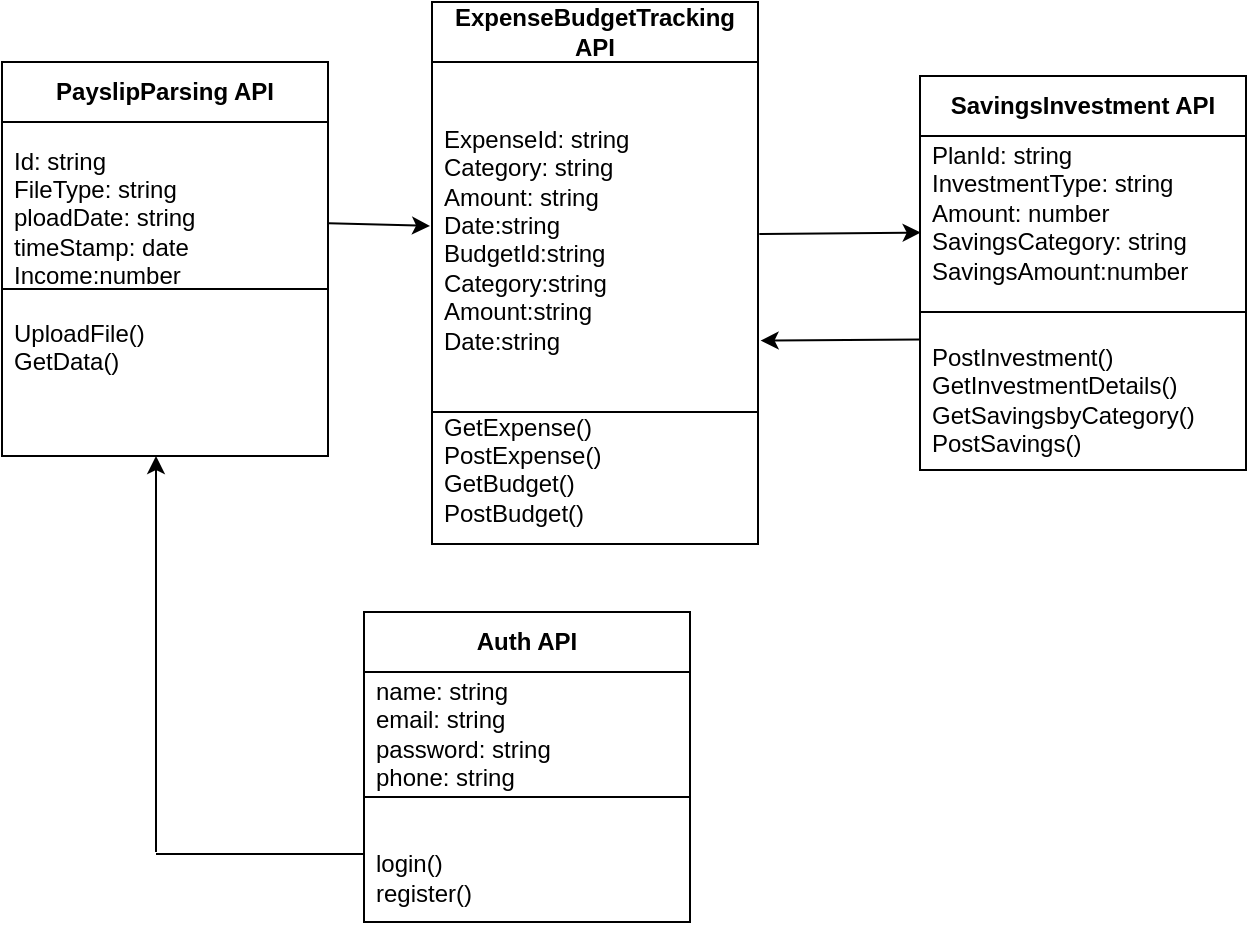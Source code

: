 <mxfile version="24.8.3">
  <diagram name="Page-1" id="PEPDBnv7BUjbLOJwQsaa">
    <mxGraphModel dx="786" dy="423" grid="0" gridSize="10" guides="1" tooltips="1" connect="1" arrows="1" fold="1" page="1" pageScale="1" pageWidth="850" pageHeight="1100" math="0" shadow="0">
      <root>
        <mxCell id="0" />
        <mxCell id="1" parent="0" />
        <mxCell id="f1IOmGDggXInAyf-Hdgl-21" value="&lt;b&gt;PayslipParsing API&lt;/b&gt;" style="swimlane;fontStyle=0;childLayout=stackLayout;horizontal=1;startSize=30;horizontalStack=0;resizeParent=1;resizeParentMax=0;resizeLast=0;collapsible=1;marginBottom=0;whiteSpace=wrap;html=1;" parent="1" vertex="1">
          <mxGeometry x="140" y="140" width="163" height="197" as="geometry" />
        </mxCell>
        <mxCell id="f1IOmGDggXInAyf-Hdgl-24" value="Id: string&lt;div&gt;FileType: string&lt;/div&gt;&lt;div&gt;ploadDate: string&lt;/div&gt;&lt;div&gt;timeStamp: date&lt;/div&gt;&lt;div&gt;Income:number&lt;/div&gt;&lt;div&gt;&lt;br&gt;&lt;/div&gt;&lt;div&gt;UploadFile()&lt;/div&gt;&lt;div&gt;GetData()&lt;/div&gt;&lt;div&gt;&lt;br&gt;&lt;/div&gt;&lt;div&gt;&lt;br&gt;&lt;/div&gt;" style="text;strokeColor=none;fillColor=none;align=left;verticalAlign=middle;spacingLeft=4;spacingRight=4;overflow=hidden;points=[[0,0.5],[1,0.5]];portConstraint=eastwest;rotatable=0;whiteSpace=wrap;html=1;" parent="f1IOmGDggXInAyf-Hdgl-21" vertex="1">
          <mxGeometry y="30" width="163" height="167" as="geometry" />
        </mxCell>
        <mxCell id="f1IOmGDggXInAyf-Hdgl-25" value="" style="endArrow=none;html=1;rounded=0;exitX=0;exitY=0.5;exitDx=0;exitDy=0;entryX=1;entryY=0.5;entryDx=0;entryDy=0;" parent="f1IOmGDggXInAyf-Hdgl-21" source="f1IOmGDggXInAyf-Hdgl-24" target="f1IOmGDggXInAyf-Hdgl-24" edge="1">
          <mxGeometry width="50" height="50" relative="1" as="geometry">
            <mxPoint x="239" y="149" as="sourcePoint" />
            <mxPoint x="289" y="99" as="targetPoint" />
          </mxGeometry>
        </mxCell>
        <mxCell id="f1IOmGDggXInAyf-Hdgl-36" value="&lt;b&gt;Auth API&lt;/b&gt;" style="swimlane;fontStyle=0;childLayout=stackLayout;horizontal=1;startSize=30;horizontalStack=0;resizeParent=1;resizeParentMax=0;resizeLast=0;collapsible=1;marginBottom=0;whiteSpace=wrap;html=1;" parent="1" vertex="1">
          <mxGeometry x="321" y="415" width="163" height="155" as="geometry" />
        </mxCell>
        <mxCell id="f1IOmGDggXInAyf-Hdgl-37" value="name: string&lt;br&gt;&lt;div&gt;email: string&lt;/div&gt;&lt;div&gt;password: string&lt;/div&gt;&lt;div&gt;phone: string&lt;/div&gt;&lt;div&gt;&lt;br&gt;&lt;/div&gt;&lt;div&gt;&lt;br&gt;&lt;/div&gt;&lt;div&gt;login()&lt;/div&gt;&lt;div&gt;register()&lt;/div&gt;&lt;div&gt;&lt;br&gt;&lt;/div&gt;&lt;div&gt;&lt;br&gt;&lt;/div&gt;&lt;div&gt;&lt;br&gt;&lt;/div&gt;" style="text;strokeColor=none;fillColor=none;align=left;verticalAlign=middle;spacingLeft=4;spacingRight=4;overflow=hidden;points=[[0,0.5],[1,0.5]];portConstraint=eastwest;rotatable=0;whiteSpace=wrap;html=1;" parent="f1IOmGDggXInAyf-Hdgl-36" vertex="1">
          <mxGeometry y="30" width="163" height="125" as="geometry" />
        </mxCell>
        <mxCell id="f1IOmGDggXInAyf-Hdgl-38" value="" style="endArrow=none;html=1;rounded=0;exitX=0;exitY=0.5;exitDx=0;exitDy=0;entryX=1;entryY=0.5;entryDx=0;entryDy=0;" parent="f1IOmGDggXInAyf-Hdgl-36" source="f1IOmGDggXInAyf-Hdgl-37" target="f1IOmGDggXInAyf-Hdgl-37" edge="1">
          <mxGeometry width="50" height="50" relative="1" as="geometry">
            <mxPoint x="239" y="149" as="sourcePoint" />
            <mxPoint x="289" y="99" as="targetPoint" />
          </mxGeometry>
        </mxCell>
        <mxCell id="2yoHajJuElp-Srr2tHmW-2" value="&lt;b&gt;ExpenseBudgetTracking API&lt;/b&gt;" style="swimlane;fontStyle=0;childLayout=stackLayout;horizontal=1;startSize=30;horizontalStack=0;resizeParent=1;resizeParentMax=0;resizeLast=0;collapsible=1;marginBottom=0;whiteSpace=wrap;html=1;" vertex="1" parent="1">
          <mxGeometry x="355" y="110" width="163" height="271" as="geometry" />
        </mxCell>
        <mxCell id="2yoHajJuElp-Srr2tHmW-4" value="" style="endArrow=none;html=1;rounded=0;exitX=0;exitY=0.5;exitDx=0;exitDy=0;entryX=1;entryY=0.5;entryDx=0;entryDy=0;" edge="1" parent="2yoHajJuElp-Srr2tHmW-2">
          <mxGeometry width="50" height="50" relative="1" as="geometry">
            <mxPoint y="205" as="sourcePoint" />
            <mxPoint x="163" y="205" as="targetPoint" />
            <Array as="points">
              <mxPoint x="82" y="205" />
            </Array>
          </mxGeometry>
        </mxCell>
        <mxCell id="2yoHajJuElp-Srr2tHmW-3" value="&lt;div&gt;&lt;br&gt;&lt;/div&gt;&lt;div&gt;&lt;br&gt;&lt;/div&gt;ExpenseId: string&lt;br&gt;&lt;div&gt;Category: string&lt;/div&gt;&lt;div&gt;Amount: string&lt;/div&gt;&lt;div&gt;Date:string&lt;/div&gt;&lt;div&gt;BudgetId:string&lt;/div&gt;&lt;div&gt;Category:string&lt;/div&gt;&lt;div&gt;Amount:string&lt;/div&gt;&lt;div&gt;Date:string&lt;/div&gt;&lt;div&gt;&lt;br&gt;&lt;/div&gt;&lt;div&gt;&lt;span style=&quot;background-color: initial;&quot;&gt;&lt;br&gt;&lt;/span&gt;&lt;/div&gt;&lt;div&gt;&lt;span style=&quot;background-color: initial;&quot;&gt;GetExpense()&lt;/span&gt;&lt;/div&gt;&lt;div&gt;PostExpense()&lt;/div&gt;&lt;div&gt;GetBudget()&lt;/div&gt;&lt;div&gt;PostBudget()&lt;/div&gt;&lt;div&gt;&lt;br&gt;&lt;/div&gt;&lt;div&gt;&lt;br&gt;&lt;/div&gt;&lt;div&gt;&lt;br&gt;&lt;/div&gt;&lt;div&gt;&lt;br&gt;&lt;/div&gt;" style="text;strokeColor=none;fillColor=none;align=left;verticalAlign=middle;spacingLeft=4;spacingRight=4;overflow=hidden;points=[[0,0.5],[1,0.5]];portConstraint=eastwest;rotatable=0;whiteSpace=wrap;html=1;" vertex="1" parent="2yoHajJuElp-Srr2tHmW-2">
          <mxGeometry y="30" width="163" height="241" as="geometry" />
        </mxCell>
        <mxCell id="2yoHajJuElp-Srr2tHmW-9" value="&lt;b&gt;SavingsInvestment API&lt;/b&gt;" style="swimlane;fontStyle=0;childLayout=stackLayout;horizontal=1;startSize=30;horizontalStack=0;resizeParent=1;resizeParentMax=0;resizeLast=0;collapsible=1;marginBottom=0;whiteSpace=wrap;html=1;" vertex="1" parent="1">
          <mxGeometry x="599" y="147" width="163" height="197" as="geometry" />
        </mxCell>
        <mxCell id="2yoHajJuElp-Srr2tHmW-11" value="" style="endArrow=none;html=1;rounded=0;exitX=0;exitY=0.5;exitDx=0;exitDy=0;entryX=1;entryY=0.5;entryDx=0;entryDy=0;" edge="1" parent="2yoHajJuElp-Srr2tHmW-9">
          <mxGeometry width="50" height="50" relative="1" as="geometry">
            <mxPoint y="118" as="sourcePoint" />
            <mxPoint x="163" y="118" as="targetPoint" />
          </mxGeometry>
        </mxCell>
        <mxCell id="2yoHajJuElp-Srr2tHmW-10" value="PlanId: string&lt;br&gt;&lt;div&gt;InvestmentType: string&lt;/div&gt;&lt;div&gt;&lt;span style=&quot;background-color: initial;&quot;&gt;Amount: number&lt;/span&gt;&lt;/div&gt;&lt;div&gt;SavingsCategory: string&lt;/div&gt;&lt;div&gt;SavingsAmount:number&lt;/div&gt;&lt;div&gt;&lt;br&gt;&lt;/div&gt;&lt;div&gt;&lt;br&gt;&lt;/div&gt;&lt;div&gt;PostInvestment()&lt;/div&gt;&lt;div&gt;GetInvestmentDetails()&lt;/div&gt;&lt;div&gt;GetSavingsbyCategory()&lt;/div&gt;&lt;div&gt;PostSavings()&lt;/div&gt;&lt;div&gt;&lt;br&gt;&lt;/div&gt;&lt;div&gt;&lt;br&gt;&lt;/div&gt;" style="text;strokeColor=none;fillColor=none;align=left;verticalAlign=middle;spacingLeft=4;spacingRight=4;overflow=hidden;points=[[0,0.5],[1,0.5]];portConstraint=eastwest;rotatable=0;whiteSpace=wrap;html=1;" vertex="1" parent="2yoHajJuElp-Srr2tHmW-9">
          <mxGeometry y="30" width="163" height="167" as="geometry" />
        </mxCell>
        <mxCell id="2yoHajJuElp-Srr2tHmW-14" value="" style="endArrow=none;html=1;rounded=0;exitX=-0.002;exitY=0.728;exitDx=0;exitDy=0;exitPerimeter=0;" edge="1" parent="1" source="f1IOmGDggXInAyf-Hdgl-37">
          <mxGeometry width="50" height="50" relative="1" as="geometry">
            <mxPoint x="396" y="352" as="sourcePoint" />
            <mxPoint x="217" y="536" as="targetPoint" />
          </mxGeometry>
        </mxCell>
        <mxCell id="2yoHajJuElp-Srr2tHmW-15" value="" style="endArrow=classic;html=1;rounded=0;" edge="1" parent="1">
          <mxGeometry width="50" height="50" relative="1" as="geometry">
            <mxPoint x="217" y="535" as="sourcePoint" />
            <mxPoint x="217" y="337" as="targetPoint" />
          </mxGeometry>
        </mxCell>
        <mxCell id="2yoHajJuElp-Srr2tHmW-19" value="" style="endArrow=classic;html=1;rounded=0;exitX=1.002;exitY=0.303;exitDx=0;exitDy=0;exitPerimeter=0;entryX=-0.006;entryY=0.34;entryDx=0;entryDy=0;entryPerimeter=0;" edge="1" parent="1" source="f1IOmGDggXInAyf-Hdgl-24" target="2yoHajJuElp-Srr2tHmW-3">
          <mxGeometry width="50" height="50" relative="1" as="geometry">
            <mxPoint x="396" y="260" as="sourcePoint" />
            <mxPoint x="446" y="210" as="targetPoint" />
          </mxGeometry>
        </mxCell>
        <mxCell id="2yoHajJuElp-Srr2tHmW-20" value="" style="endArrow=classic;html=1;rounded=0;exitX=1.004;exitY=0.357;exitDx=0;exitDy=0;exitPerimeter=0;entryX=0.002;entryY=0.289;entryDx=0;entryDy=0;entryPerimeter=0;" edge="1" parent="1" source="2yoHajJuElp-Srr2tHmW-3" target="2yoHajJuElp-Srr2tHmW-10">
          <mxGeometry width="50" height="50" relative="1" as="geometry">
            <mxPoint x="396" y="260" as="sourcePoint" />
            <mxPoint x="446" y="210" as="targetPoint" />
          </mxGeometry>
        </mxCell>
        <mxCell id="2yoHajJuElp-Srr2tHmW-21" value="" style="endArrow=classic;html=1;rounded=0;exitX=0.002;exitY=0.609;exitDx=0;exitDy=0;exitPerimeter=0;entryX=1.008;entryY=0.578;entryDx=0;entryDy=0;entryPerimeter=0;" edge="1" parent="1" source="2yoHajJuElp-Srr2tHmW-10" target="2yoHajJuElp-Srr2tHmW-3">
          <mxGeometry width="50" height="50" relative="1" as="geometry">
            <mxPoint x="396" y="260" as="sourcePoint" />
            <mxPoint x="446" y="210" as="targetPoint" />
          </mxGeometry>
        </mxCell>
      </root>
    </mxGraphModel>
  </diagram>
</mxfile>
